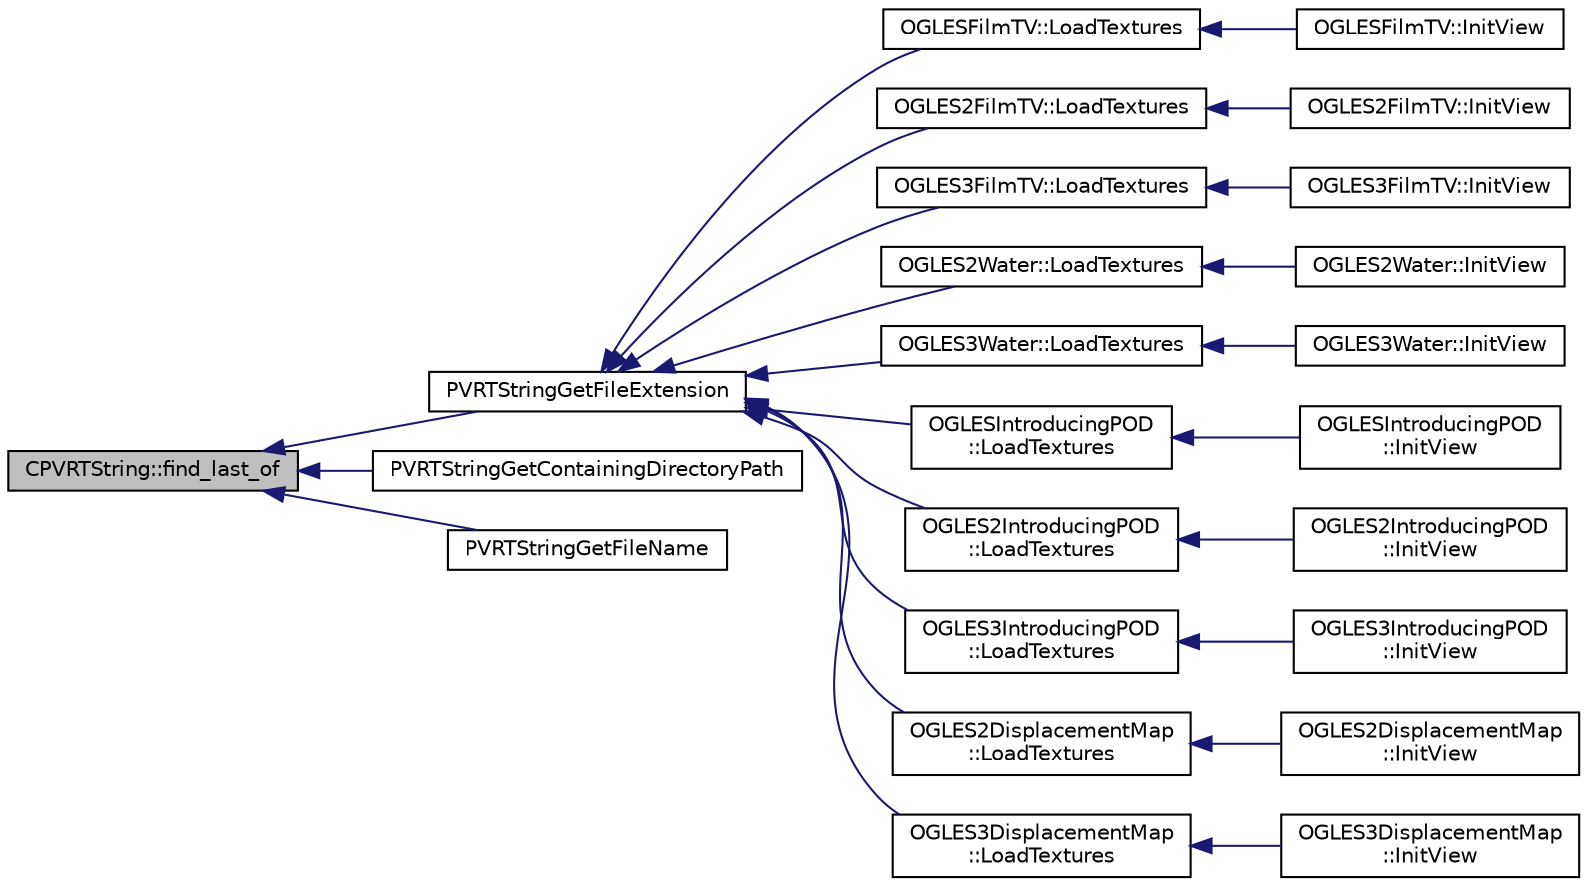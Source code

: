 digraph "CPVRTString::find_last_of"
{
  edge [fontname="Helvetica",fontsize="10",labelfontname="Helvetica",labelfontsize="10"];
  node [fontname="Helvetica",fontsize="10",shape=record];
  rankdir="LR";
  Node1 [label="CPVRTString::find_last_of",height=0.2,width=0.4,color="black", fillcolor="grey75", style="filled", fontcolor="black"];
  Node1 -> Node2 [dir="back",color="midnightblue",fontsize="10",style="solid"];
  Node2 [label="PVRTStringGetFileExtension",height=0.2,width=0.4,color="black", fillcolor="white", style="filled",URL="$_p_v_r_t_string_8h.html#ac0c0f2bad180554282f64e95f4c9f208"];
  Node2 -> Node3 [dir="back",color="midnightblue",fontsize="10",style="solid"];
  Node3 [label="OGLESFilmTV::LoadTextures",height=0.2,width=0.4,color="black", fillcolor="white", style="filled",URL="$class_o_g_l_e_s_film_t_v.html#adb417d352deedf0a4cbc7ab2db274682"];
  Node3 -> Node4 [dir="back",color="midnightblue",fontsize="10",style="solid"];
  Node4 [label="OGLESFilmTV::InitView",height=0.2,width=0.4,color="black", fillcolor="white", style="filled",URL="$class_o_g_l_e_s_film_t_v.html#a1ea5268db0b745d827dde1ecc543a08b"];
  Node2 -> Node5 [dir="back",color="midnightblue",fontsize="10",style="solid"];
  Node5 [label="OGLES2FilmTV::LoadTextures",height=0.2,width=0.4,color="black", fillcolor="white", style="filled",URL="$class_o_g_l_e_s2_film_t_v.html#ac02b046a1039e085096b5352bf78a776"];
  Node5 -> Node6 [dir="back",color="midnightblue",fontsize="10",style="solid"];
  Node6 [label="OGLES2FilmTV::InitView",height=0.2,width=0.4,color="black", fillcolor="white", style="filled",URL="$class_o_g_l_e_s2_film_t_v.html#a6641a9c6654e329a4bb71e235b614b00"];
  Node2 -> Node7 [dir="back",color="midnightblue",fontsize="10",style="solid"];
  Node7 [label="OGLES3FilmTV::LoadTextures",height=0.2,width=0.4,color="black", fillcolor="white", style="filled",URL="$class_o_g_l_e_s3_film_t_v.html#a31ffd7f6fd605617a316e3b89b9841c9"];
  Node7 -> Node8 [dir="back",color="midnightblue",fontsize="10",style="solid"];
  Node8 [label="OGLES3FilmTV::InitView",height=0.2,width=0.4,color="black", fillcolor="white", style="filled",URL="$class_o_g_l_e_s3_film_t_v.html#aa18bf366e621fd15d5e970f833baabae"];
  Node2 -> Node9 [dir="back",color="midnightblue",fontsize="10",style="solid"];
  Node9 [label="OGLES2Water::LoadTextures",height=0.2,width=0.4,color="black", fillcolor="white", style="filled",URL="$class_o_g_l_e_s2_water.html#a6e62abc754164c41ac62d560cccc10fa"];
  Node9 -> Node10 [dir="back",color="midnightblue",fontsize="10",style="solid"];
  Node10 [label="OGLES2Water::InitView",height=0.2,width=0.4,color="black", fillcolor="white", style="filled",URL="$class_o_g_l_e_s2_water.html#a2da566592e1831ed3d9b4b2d0b400105"];
  Node2 -> Node11 [dir="back",color="midnightblue",fontsize="10",style="solid"];
  Node11 [label="OGLES3Water::LoadTextures",height=0.2,width=0.4,color="black", fillcolor="white", style="filled",URL="$class_o_g_l_e_s3_water.html#a97b14e60c16a2d1175adf1549722e77b"];
  Node11 -> Node12 [dir="back",color="midnightblue",fontsize="10",style="solid"];
  Node12 [label="OGLES3Water::InitView",height=0.2,width=0.4,color="black", fillcolor="white", style="filled",URL="$class_o_g_l_e_s3_water.html#a25e025258e7aa9898269ba644ded3dd5"];
  Node2 -> Node13 [dir="back",color="midnightblue",fontsize="10",style="solid"];
  Node13 [label="OGLESIntroducingPOD\l::LoadTextures",height=0.2,width=0.4,color="black", fillcolor="white", style="filled",URL="$class_o_g_l_e_s_introducing_p_o_d.html#a8f4409ae8856ab85c6bcafe8b4af7e00"];
  Node13 -> Node14 [dir="back",color="midnightblue",fontsize="10",style="solid"];
  Node14 [label="OGLESIntroducingPOD\l::InitView",height=0.2,width=0.4,color="black", fillcolor="white", style="filled",URL="$class_o_g_l_e_s_introducing_p_o_d.html#aa56538d2f1d161c35d0072394ef99e6e"];
  Node2 -> Node15 [dir="back",color="midnightblue",fontsize="10",style="solid"];
  Node15 [label="OGLES2IntroducingPOD\l::LoadTextures",height=0.2,width=0.4,color="black", fillcolor="white", style="filled",URL="$class_o_g_l_e_s2_introducing_p_o_d.html#a6c9522e2e620a2c880ecb7f736381606"];
  Node15 -> Node16 [dir="back",color="midnightblue",fontsize="10",style="solid"];
  Node16 [label="OGLES2IntroducingPOD\l::InitView",height=0.2,width=0.4,color="black", fillcolor="white", style="filled",URL="$class_o_g_l_e_s2_introducing_p_o_d.html#a6ca6537d8354f3a97bf0bc8014a2de3c"];
  Node2 -> Node17 [dir="back",color="midnightblue",fontsize="10",style="solid"];
  Node17 [label="OGLES3IntroducingPOD\l::LoadTextures",height=0.2,width=0.4,color="black", fillcolor="white", style="filled",URL="$class_o_g_l_e_s3_introducing_p_o_d.html#af5cc40146892d1e0e51e68e4b0e52ecc"];
  Node17 -> Node18 [dir="back",color="midnightblue",fontsize="10",style="solid"];
  Node18 [label="OGLES3IntroducingPOD\l::InitView",height=0.2,width=0.4,color="black", fillcolor="white", style="filled",URL="$class_o_g_l_e_s3_introducing_p_o_d.html#a782c52b5ecda4997679950037750de6b"];
  Node2 -> Node19 [dir="back",color="midnightblue",fontsize="10",style="solid"];
  Node19 [label="OGLES2DisplacementMap\l::LoadTextures",height=0.2,width=0.4,color="black", fillcolor="white", style="filled",URL="$class_o_g_l_e_s2_displacement_map.html#a41c1cddcfdd510ddedd7a4ac60e7916a"];
  Node19 -> Node20 [dir="back",color="midnightblue",fontsize="10",style="solid"];
  Node20 [label="OGLES2DisplacementMap\l::InitView",height=0.2,width=0.4,color="black", fillcolor="white", style="filled",URL="$class_o_g_l_e_s2_displacement_map.html#a8234a56461c3ade780e4454b060d8cdc"];
  Node2 -> Node21 [dir="back",color="midnightblue",fontsize="10",style="solid"];
  Node21 [label="OGLES3DisplacementMap\l::LoadTextures",height=0.2,width=0.4,color="black", fillcolor="white", style="filled",URL="$class_o_g_l_e_s3_displacement_map.html#a8c17de0a36619b8ffeda623b8b91f374"];
  Node21 -> Node22 [dir="back",color="midnightblue",fontsize="10",style="solid"];
  Node22 [label="OGLES3DisplacementMap\l::InitView",height=0.2,width=0.4,color="black", fillcolor="white", style="filled",URL="$class_o_g_l_e_s3_displacement_map.html#a5493a4bba670b6d7cf926468b0a2a18f"];
  Node1 -> Node23 [dir="back",color="midnightblue",fontsize="10",style="solid"];
  Node23 [label="PVRTStringGetContainingDirectoryPath",height=0.2,width=0.4,color="black", fillcolor="white", style="filled",URL="$_p_v_r_t_string_8h.html#a88936c985df111f81d30988e8c93926c"];
  Node1 -> Node24 [dir="back",color="midnightblue",fontsize="10",style="solid"];
  Node24 [label="PVRTStringGetFileName",height=0.2,width=0.4,color="black", fillcolor="white", style="filled",URL="$_p_v_r_t_string_8h.html#af6ca1a9324034eadaf026441500edef0"];
}

